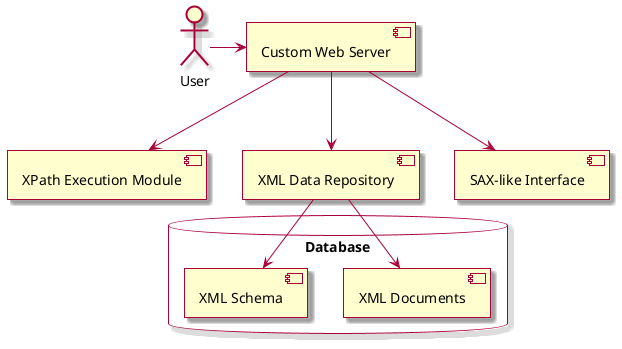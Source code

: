 @startuml

skin rose
actor User

User -> [Custom Web Server]
[Custom Web Server] --> [XPath Execution Module]
[Custom Web Server] --> [XML Data Repository]
database "Database"{
[XML Data Repository] --> [XML Documents]
[XML Data Repository] --> [XML Schema]
}
[Custom Web Server] --> [SAX-like Interface]

@enduml
